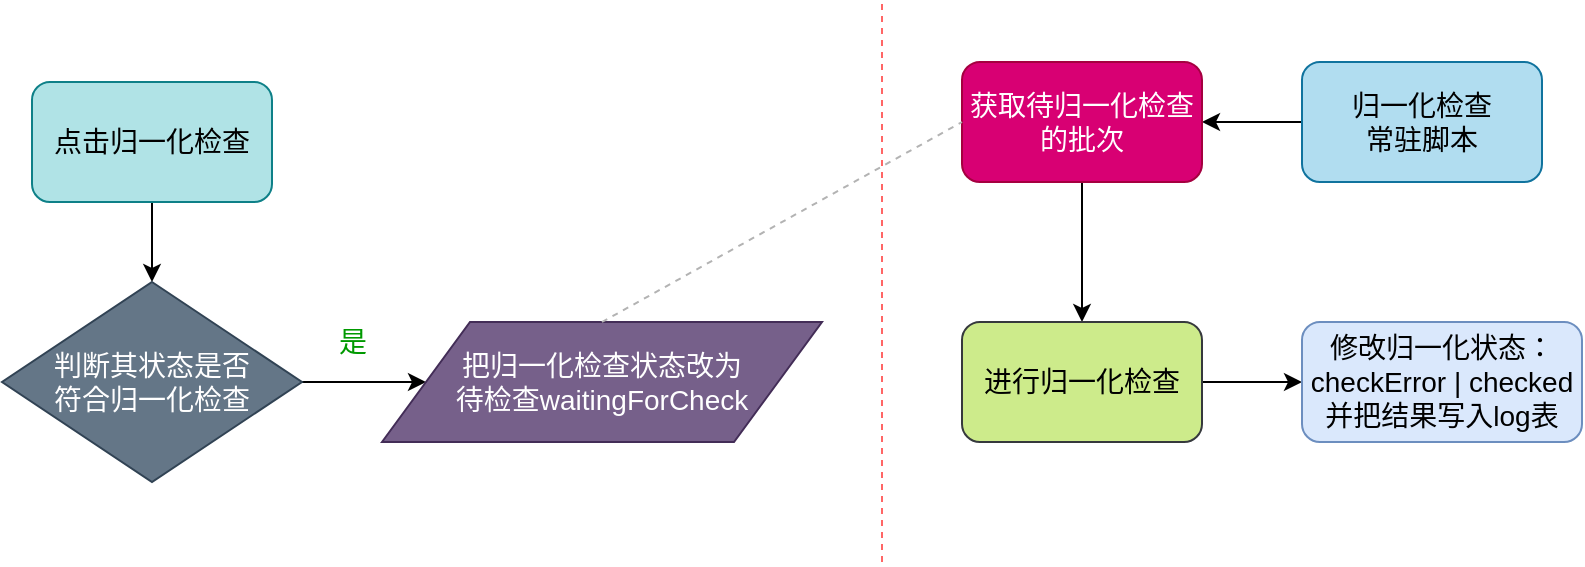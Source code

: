 <mxfile version="13.0.1" type="github">
  <diagram id="C5RBs43oDa-KdzZeNtuy" name="Page-1">
    <mxGraphModel dx="868" dy="537" grid="1" gridSize="10" guides="1" tooltips="1" connect="1" arrows="1" fold="1" page="1" pageScale="1" pageWidth="827" pageHeight="1169" background="none" math="0" shadow="0">
      <root>
        <mxCell id="WIyWlLk6GJQsqaUBKTNV-0" />
        <mxCell id="WIyWlLk6GJQsqaUBKTNV-1" parent="WIyWlLk6GJQsqaUBKTNV-0" />
        <mxCell id="S8axffXoteTTYzTltYjk-29" value="" style="edgeStyle=orthogonalEdgeStyle;rounded=0;orthogonalLoop=1;jettySize=auto;html=1;fontSize=14;" edge="1" parent="WIyWlLk6GJQsqaUBKTNV-1" source="S8axffXoteTTYzTltYjk-0" target="S8axffXoteTTYzTltYjk-3">
          <mxGeometry relative="1" as="geometry" />
        </mxCell>
        <mxCell id="S8axffXoteTTYzTltYjk-0" value="点击归一化检查" style="rounded=1;whiteSpace=wrap;html=1;fontSize=14;fillColor=#b0e3e6;strokeColor=#0e8088;" vertex="1" parent="WIyWlLk6GJQsqaUBKTNV-1">
          <mxGeometry x="335" y="40" width="120" height="60" as="geometry" />
        </mxCell>
        <mxCell id="S8axffXoteTTYzTltYjk-28" value="" style="edgeStyle=orthogonalEdgeStyle;rounded=0;orthogonalLoop=1;jettySize=auto;html=1;fontSize=14;" edge="1" parent="WIyWlLk6GJQsqaUBKTNV-1" source="S8axffXoteTTYzTltYjk-3" target="S8axffXoteTTYzTltYjk-10">
          <mxGeometry relative="1" as="geometry" />
        </mxCell>
        <mxCell id="S8axffXoteTTYzTltYjk-3" value="判断其状态是否&lt;br style=&quot;font-size: 14px;&quot;&gt;符合归一化检查" style="rhombus;whiteSpace=wrap;html=1;fontSize=14;fillColor=#647687;strokeColor=#314354;fontColor=#ffffff;" vertex="1" parent="WIyWlLk6GJQsqaUBKTNV-1">
          <mxGeometry x="320" y="140" width="150" height="100" as="geometry" />
        </mxCell>
        <mxCell id="S8axffXoteTTYzTltYjk-10" value="&lt;span style=&quot;font-size: 14px;&quot;&gt;把归一化检查状态改为&lt;br style=&quot;font-size: 14px;&quot;&gt;待检查waitingForCheck&lt;/span&gt;" style="shape=parallelogram;perimeter=parallelogramPerimeter;whiteSpace=wrap;html=1;fontSize=14;fillColor=#76608a;strokeColor=#432D57;fontColor=#ffffff;" vertex="1" parent="WIyWlLk6GJQsqaUBKTNV-1">
          <mxGeometry x="510" y="160" width="220" height="60" as="geometry" />
        </mxCell>
        <mxCell id="S8axffXoteTTYzTltYjk-16" value="" style="edgeStyle=orthogonalEdgeStyle;rounded=0;orthogonalLoop=1;jettySize=auto;html=1;fontSize=14;" edge="1" parent="WIyWlLk6GJQsqaUBKTNV-1" source="S8axffXoteTTYzTltYjk-11" target="S8axffXoteTTYzTltYjk-15">
          <mxGeometry relative="1" as="geometry" />
        </mxCell>
        <mxCell id="S8axffXoteTTYzTltYjk-11" value="归一化检查&lt;br&gt;常驻脚本" style="rounded=1;whiteSpace=wrap;html=1;fontSize=14;fillColor=#b1ddf0;strokeColor=#10739e;" vertex="1" parent="WIyWlLk6GJQsqaUBKTNV-1">
          <mxGeometry x="970" y="30" width="120" height="60" as="geometry" />
        </mxCell>
        <mxCell id="S8axffXoteTTYzTltYjk-18" value="" style="edgeStyle=orthogonalEdgeStyle;rounded=0;orthogonalLoop=1;jettySize=auto;html=1;fontSize=14;" edge="1" parent="WIyWlLk6GJQsqaUBKTNV-1" source="S8axffXoteTTYzTltYjk-15" target="S8axffXoteTTYzTltYjk-17">
          <mxGeometry relative="1" as="geometry" />
        </mxCell>
        <mxCell id="S8axffXoteTTYzTltYjk-15" value="获取待归一化检查的批次" style="rounded=1;whiteSpace=wrap;html=1;fontSize=14;fillColor=#d80073;strokeColor=#A50040;fontColor=#ffffff;" vertex="1" parent="WIyWlLk6GJQsqaUBKTNV-1">
          <mxGeometry x="800" y="30" width="120" height="60" as="geometry" />
        </mxCell>
        <mxCell id="S8axffXoteTTYzTltYjk-23" value="" style="edgeStyle=orthogonalEdgeStyle;rounded=0;orthogonalLoop=1;jettySize=auto;html=1;fontSize=14;" edge="1" parent="WIyWlLk6GJQsqaUBKTNV-1" source="S8axffXoteTTYzTltYjk-17" target="S8axffXoteTTYzTltYjk-22">
          <mxGeometry relative="1" as="geometry" />
        </mxCell>
        <mxCell id="S8axffXoteTTYzTltYjk-17" value="进行归一化检查" style="rounded=1;whiteSpace=wrap;html=1;fontSize=14;fillColor=#cdeb8b;strokeColor=#36393d;" vertex="1" parent="WIyWlLk6GJQsqaUBKTNV-1">
          <mxGeometry x="800" y="160" width="120" height="60" as="geometry" />
        </mxCell>
        <mxCell id="S8axffXoteTTYzTltYjk-22" value="修改归一化状态：&lt;br&gt;checkError | checked&lt;br&gt;并把结果写入log表" style="rounded=1;whiteSpace=wrap;html=1;fontSize=14;fillColor=#dae8fc;strokeColor=#6c8ebf;" vertex="1" parent="WIyWlLk6GJQsqaUBKTNV-1">
          <mxGeometry x="970" y="160" width="140" height="60" as="geometry" />
        </mxCell>
        <mxCell id="S8axffXoteTTYzTltYjk-30" value="&lt;font color=&quot;#009900&quot;&gt;是&lt;/font&gt;" style="text;html=1;align=center;verticalAlign=middle;resizable=0;points=[];autosize=1;fontSize=14;" vertex="1" parent="WIyWlLk6GJQsqaUBKTNV-1">
          <mxGeometry x="480" y="160" width="30" height="20" as="geometry" />
        </mxCell>
        <mxCell id="S8axffXoteTTYzTltYjk-34" value="" style="endArrow=none;dashed=1;html=1;fontSize=14;exitX=0.5;exitY=0;exitDx=0;exitDy=0;entryX=0;entryY=0.5;entryDx=0;entryDy=0;strokeColor=#B3B3B3;" edge="1" parent="WIyWlLk6GJQsqaUBKTNV-1" source="S8axffXoteTTYzTltYjk-10" target="S8axffXoteTTYzTltYjk-15">
          <mxGeometry width="50" height="50" relative="1" as="geometry">
            <mxPoint x="670" y="200" as="sourcePoint" />
            <mxPoint x="710" y="60" as="targetPoint" />
          </mxGeometry>
        </mxCell>
        <mxCell id="S8axffXoteTTYzTltYjk-35" value="" style="endArrow=none;dashed=1;html=1;fontSize=14;strokeColor=#FF6666;" edge="1" parent="WIyWlLk6GJQsqaUBKTNV-1">
          <mxGeometry width="50" height="50" relative="1" as="geometry">
            <mxPoint x="760" y="280" as="sourcePoint" />
            <mxPoint x="760" as="targetPoint" />
          </mxGeometry>
        </mxCell>
      </root>
    </mxGraphModel>
  </diagram>
</mxfile>
